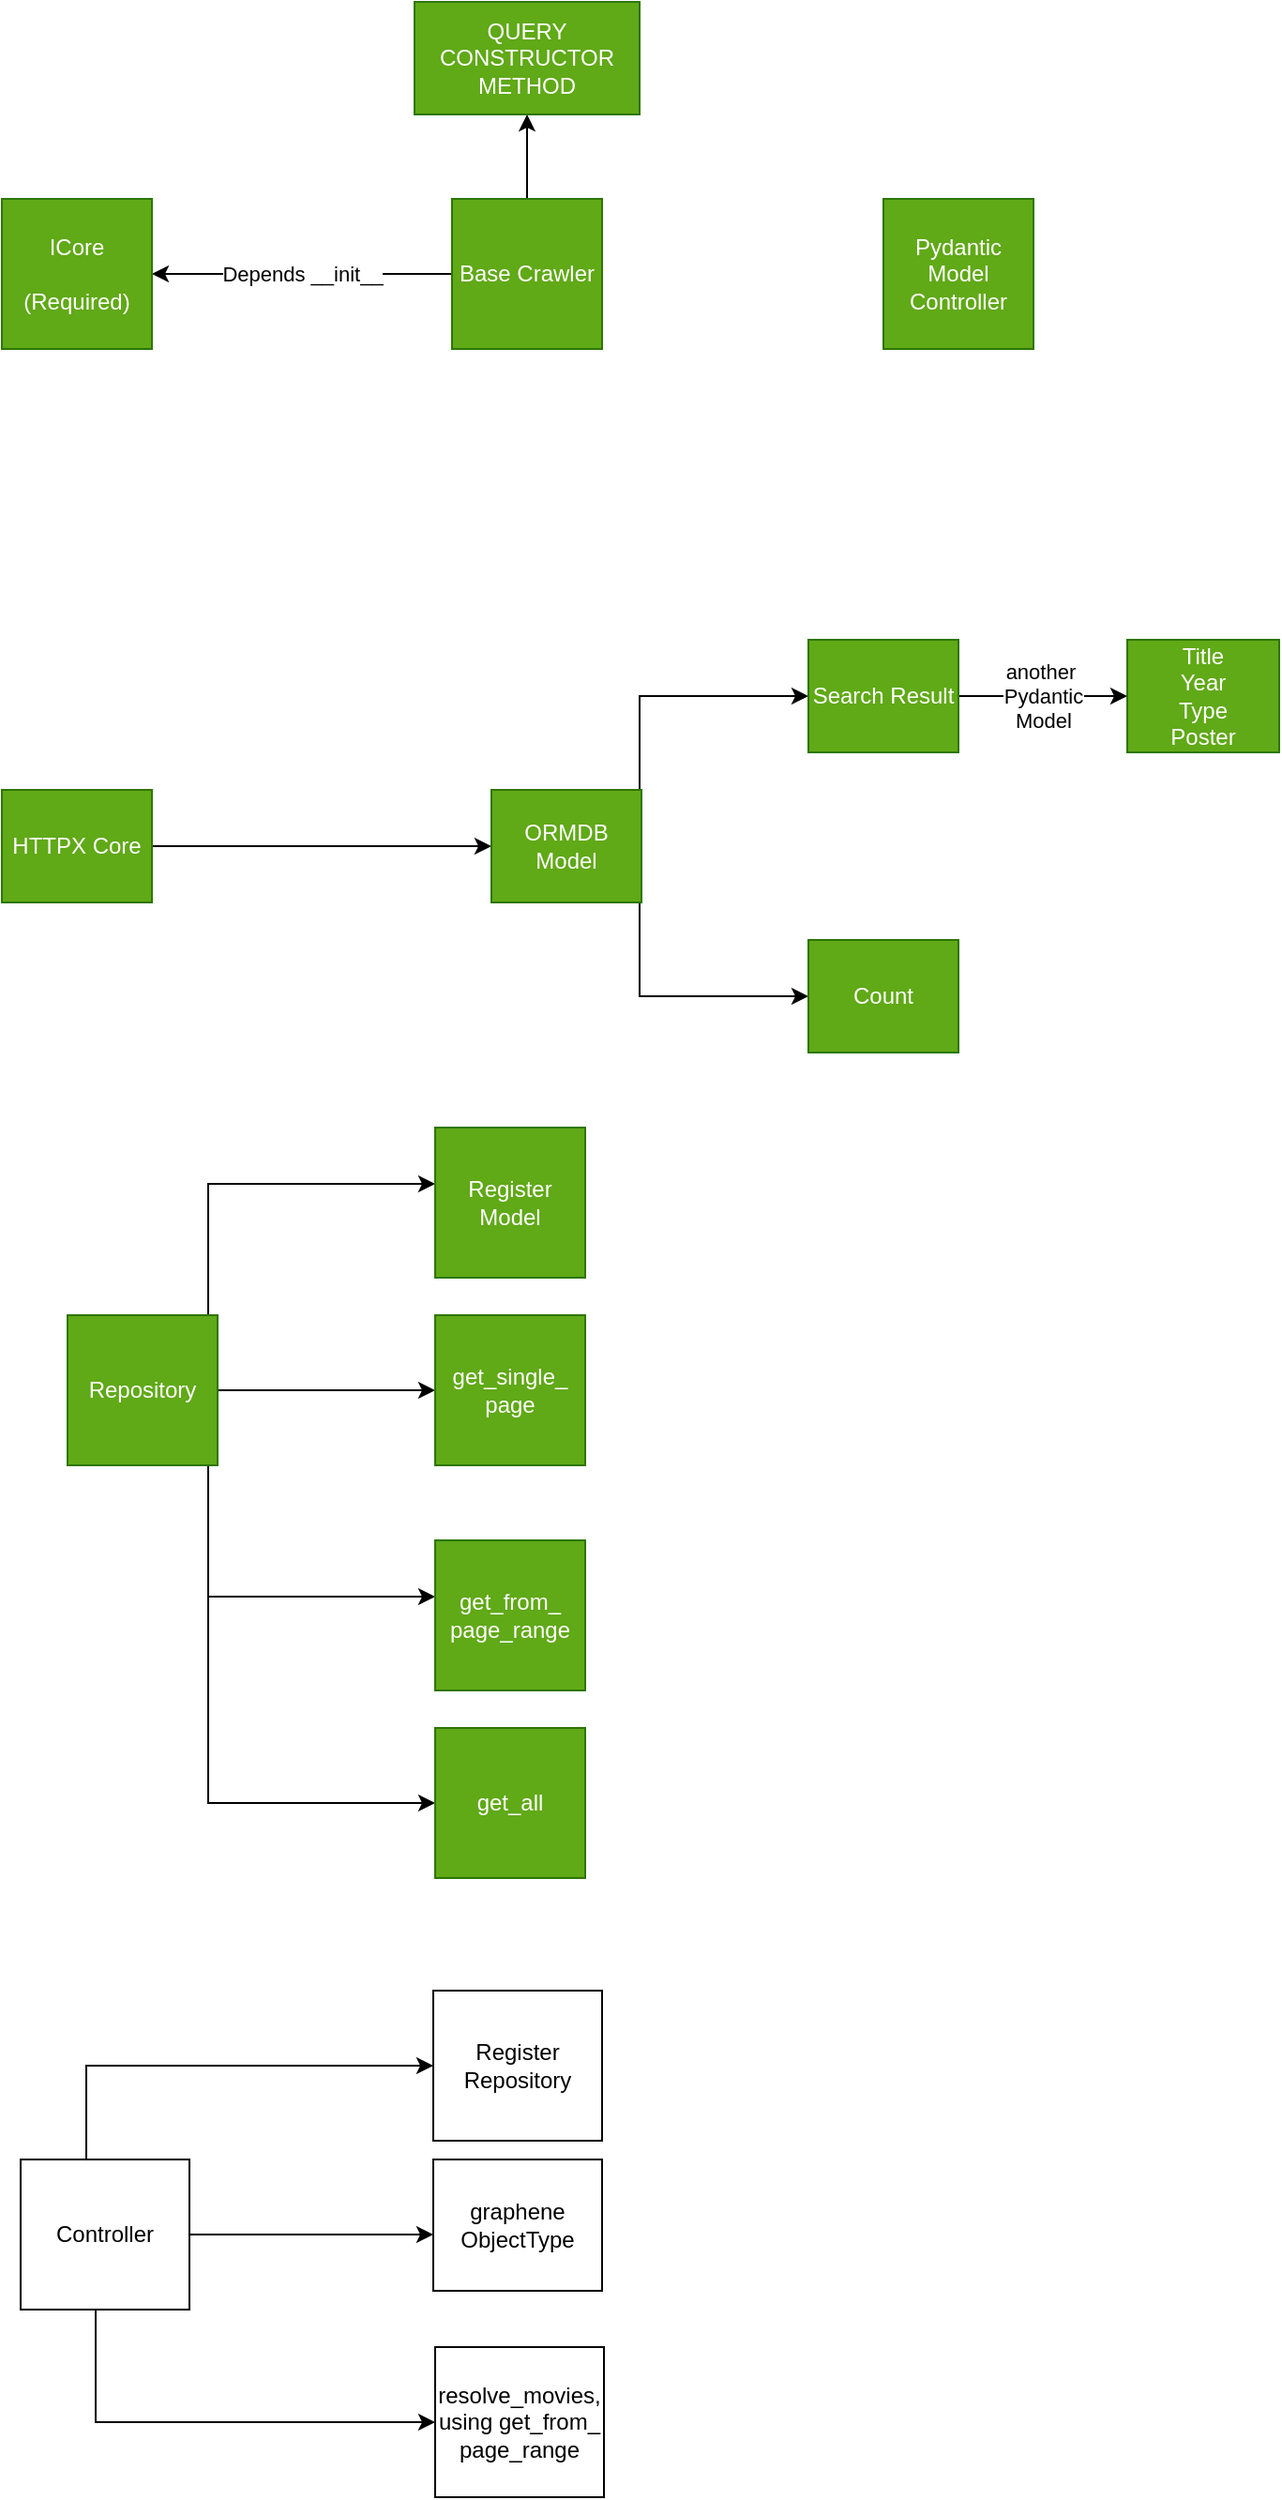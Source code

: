 <mxfile version="21.3.2" type="device">
  <diagram id="C5RBs43oDa-KdzZeNtuy" name="Page-1">
    <mxGraphModel dx="1434" dy="788" grid="1" gridSize="10" guides="1" tooltips="1" connect="1" arrows="1" fold="1" page="1" pageScale="1" pageWidth="827" pageHeight="1169" math="0" shadow="0">
      <root>
        <mxCell id="WIyWlLk6GJQsqaUBKTNV-0" />
        <mxCell id="WIyWlLk6GJQsqaUBKTNV-1" parent="WIyWlLk6GJQsqaUBKTNV-0" />
        <mxCell id="W61sUWY-WDGXHTRZNIP2-27" value="Depends __init__" style="edgeStyle=orthogonalEdgeStyle;rounded=0;orthogonalLoop=1;jettySize=auto;html=1;" parent="WIyWlLk6GJQsqaUBKTNV-1" source="W61sUWY-WDGXHTRZNIP2-22" target="W61sUWY-WDGXHTRZNIP2-26" edge="1">
          <mxGeometry relative="1" as="geometry" />
        </mxCell>
        <mxCell id="W61sUWY-WDGXHTRZNIP2-40" value="" style="edgeStyle=orthogonalEdgeStyle;rounded=0;orthogonalLoop=1;jettySize=auto;html=1;" parent="WIyWlLk6GJQsqaUBKTNV-1" source="W61sUWY-WDGXHTRZNIP2-22" target="W61sUWY-WDGXHTRZNIP2-39" edge="1">
          <mxGeometry relative="1" as="geometry" />
        </mxCell>
        <mxCell id="W61sUWY-WDGXHTRZNIP2-22" value="Base Crawler" style="whiteSpace=wrap;html=1;aspect=fixed;fillColor=#60a917;fontColor=#ffffff;strokeColor=#2D7600;" parent="WIyWlLk6GJQsqaUBKTNV-1" vertex="1">
          <mxGeometry x="280" y="115" width="80" height="80" as="geometry" />
        </mxCell>
        <mxCell id="W61sUWY-WDGXHTRZNIP2-24" value="Pydantic Model Controller" style="whiteSpace=wrap;html=1;aspect=fixed;fillColor=#60a917;fontColor=#ffffff;strokeColor=#2D7600;" parent="WIyWlLk6GJQsqaUBKTNV-1" vertex="1">
          <mxGeometry x="510" y="115" width="80" height="80" as="geometry" />
        </mxCell>
        <mxCell id="W61sUWY-WDGXHTRZNIP2-26" value="ICore&lt;br&gt;&lt;br&gt;(Required)" style="whiteSpace=wrap;html=1;aspect=fixed;fillColor=#60a917;fontColor=#ffffff;strokeColor=#2D7600;" parent="WIyWlLk6GJQsqaUBKTNV-1" vertex="1">
          <mxGeometry x="40" y="115" width="80" height="80" as="geometry" />
        </mxCell>
        <mxCell id="W61sUWY-WDGXHTRZNIP2-53" value="" style="edgeStyle=orthogonalEdgeStyle;rounded=0;orthogonalLoop=1;jettySize=auto;html=1;" parent="WIyWlLk6GJQsqaUBKTNV-1" source="W61sUWY-WDGXHTRZNIP2-33" target="W61sUWY-WDGXHTRZNIP2-52" edge="1">
          <mxGeometry relative="1" as="geometry">
            <Array as="points">
              <mxPoint x="170" y="460" />
              <mxPoint x="170" y="460" />
            </Array>
          </mxGeometry>
        </mxCell>
        <mxCell id="W61sUWY-WDGXHTRZNIP2-33" value="HTTPX Core" style="rounded=0;whiteSpace=wrap;html=1;fillColor=#60a917;fontColor=#ffffff;strokeColor=#2D7600;" parent="WIyWlLk6GJQsqaUBKTNV-1" vertex="1">
          <mxGeometry x="40" y="430" width="80" height="60" as="geometry" />
        </mxCell>
        <mxCell id="W61sUWY-WDGXHTRZNIP2-39" value="QUERY CONSTRUCTOR&lt;br&gt;METHOD" style="rounded=0;whiteSpace=wrap;html=1;fillColor=#60a917;fontColor=#ffffff;strokeColor=#2D7600;" parent="WIyWlLk6GJQsqaUBKTNV-1" vertex="1">
          <mxGeometry x="260" y="10" width="120" height="60" as="geometry" />
        </mxCell>
        <mxCell id="W61sUWY-WDGXHTRZNIP2-60" value="" style="edgeStyle=orthogonalEdgeStyle;rounded=0;orthogonalLoop=1;jettySize=auto;html=1;" parent="WIyWlLk6GJQsqaUBKTNV-1" source="W61sUWY-WDGXHTRZNIP2-52" target="W61sUWY-WDGXHTRZNIP2-59" edge="1">
          <mxGeometry relative="1" as="geometry">
            <Array as="points">
              <mxPoint x="380" y="380" />
            </Array>
          </mxGeometry>
        </mxCell>
        <mxCell id="W61sUWY-WDGXHTRZNIP2-63" value="" style="edgeStyle=orthogonalEdgeStyle;rounded=0;orthogonalLoop=1;jettySize=auto;html=1;" parent="WIyWlLk6GJQsqaUBKTNV-1" source="W61sUWY-WDGXHTRZNIP2-52" target="W61sUWY-WDGXHTRZNIP2-62" edge="1">
          <mxGeometry relative="1" as="geometry">
            <Array as="points">
              <mxPoint x="380" y="540" />
            </Array>
          </mxGeometry>
        </mxCell>
        <mxCell id="W61sUWY-WDGXHTRZNIP2-52" value="ORMDB Model" style="rounded=0;whiteSpace=wrap;html=1;fillColor=#60a917;fontColor=#ffffff;strokeColor=#2D7600;" parent="WIyWlLk6GJQsqaUBKTNV-1" vertex="1">
          <mxGeometry x="301" y="430" width="80" height="60" as="geometry" />
        </mxCell>
        <mxCell id="W61sUWY-WDGXHTRZNIP2-57" value="Title&lt;br&gt;Year&lt;br&gt;Type&lt;br&gt;Poster" style="rounded=0;whiteSpace=wrap;html=1;fillColor=#60a917;fontColor=#ffffff;strokeColor=#2D7600;" parent="WIyWlLk6GJQsqaUBKTNV-1" vertex="1">
          <mxGeometry x="640" y="350" width="81" height="60" as="geometry" />
        </mxCell>
        <mxCell id="W61sUWY-WDGXHTRZNIP2-61" value="another&amp;nbsp;&lt;br&gt;Pydantic&lt;br&gt;Model" style="edgeStyle=orthogonalEdgeStyle;rounded=0;orthogonalLoop=1;jettySize=auto;html=1;" parent="WIyWlLk6GJQsqaUBKTNV-1" source="W61sUWY-WDGXHTRZNIP2-59" target="W61sUWY-WDGXHTRZNIP2-57" edge="1">
          <mxGeometry relative="1" as="geometry" />
        </mxCell>
        <mxCell id="W61sUWY-WDGXHTRZNIP2-59" value="Search Result" style="rounded=0;whiteSpace=wrap;html=1;fillColor=#60a917;fontColor=#ffffff;strokeColor=#2D7600;" parent="WIyWlLk6GJQsqaUBKTNV-1" vertex="1">
          <mxGeometry x="470" y="350" width="80" height="60" as="geometry" />
        </mxCell>
        <mxCell id="W61sUWY-WDGXHTRZNIP2-62" value="Count" style="rounded=0;whiteSpace=wrap;html=1;fillColor=#60a917;fontColor=#ffffff;strokeColor=#2D7600;" parent="WIyWlLk6GJQsqaUBKTNV-1" vertex="1">
          <mxGeometry x="470" y="510" width="80" height="60" as="geometry" />
        </mxCell>
        <mxCell id="W61sUWY-WDGXHTRZNIP2-66" value="" style="edgeStyle=orthogonalEdgeStyle;rounded=0;orthogonalLoop=1;jettySize=auto;html=1;" parent="WIyWlLk6GJQsqaUBKTNV-1" source="W61sUWY-WDGXHTRZNIP2-64" target="W61sUWY-WDGXHTRZNIP2-65" edge="1">
          <mxGeometry relative="1" as="geometry">
            <Array as="points">
              <mxPoint x="150" y="640" />
            </Array>
          </mxGeometry>
        </mxCell>
        <mxCell id="W61sUWY-WDGXHTRZNIP2-71" value="" style="edgeStyle=orthogonalEdgeStyle;rounded=0;orthogonalLoop=1;jettySize=auto;html=1;" parent="WIyWlLk6GJQsqaUBKTNV-1" source="W61sUWY-WDGXHTRZNIP2-64" target="W61sUWY-WDGXHTRZNIP2-70" edge="1">
          <mxGeometry relative="1" as="geometry">
            <Array as="points">
              <mxPoint x="240" y="750" />
              <mxPoint x="240" y="750" />
            </Array>
          </mxGeometry>
        </mxCell>
        <mxCell id="W61sUWY-WDGXHTRZNIP2-73" value="" style="edgeStyle=orthogonalEdgeStyle;rounded=0;orthogonalLoop=1;jettySize=auto;html=1;" parent="WIyWlLk6GJQsqaUBKTNV-1" source="W61sUWY-WDGXHTRZNIP2-64" target="W61sUWY-WDGXHTRZNIP2-72" edge="1">
          <mxGeometry relative="1" as="geometry">
            <Array as="points">
              <mxPoint x="150" y="860" />
            </Array>
          </mxGeometry>
        </mxCell>
        <mxCell id="W61sUWY-WDGXHTRZNIP2-86" value="" style="edgeStyle=orthogonalEdgeStyle;rounded=0;orthogonalLoop=1;jettySize=auto;html=1;" parent="WIyWlLk6GJQsqaUBKTNV-1" source="W61sUWY-WDGXHTRZNIP2-64" target="W61sUWY-WDGXHTRZNIP2-85" edge="1">
          <mxGeometry relative="1" as="geometry">
            <Array as="points">
              <mxPoint x="150" y="970" />
            </Array>
          </mxGeometry>
        </mxCell>
        <mxCell id="W61sUWY-WDGXHTRZNIP2-64" value="Repository" style="whiteSpace=wrap;html=1;aspect=fixed;fillColor=#60a917;fontColor=#ffffff;strokeColor=#2D7600;" parent="WIyWlLk6GJQsqaUBKTNV-1" vertex="1">
          <mxGeometry x="75" y="710" width="80" height="80" as="geometry" />
        </mxCell>
        <mxCell id="W61sUWY-WDGXHTRZNIP2-65" value="Register Model" style="whiteSpace=wrap;html=1;aspect=fixed;fillColor=#60a917;fontColor=#ffffff;strokeColor=#2D7600;" parent="WIyWlLk6GJQsqaUBKTNV-1" vertex="1">
          <mxGeometry x="271" y="610" width="80" height="80" as="geometry" />
        </mxCell>
        <mxCell id="W61sUWY-WDGXHTRZNIP2-70" value="get_single_&lt;br&gt;page" style="whiteSpace=wrap;html=1;aspect=fixed;fillColor=#60a917;fontColor=#ffffff;strokeColor=#2D7600;" parent="WIyWlLk6GJQsqaUBKTNV-1" vertex="1">
          <mxGeometry x="271" y="710" width="80" height="80" as="geometry" />
        </mxCell>
        <mxCell id="W61sUWY-WDGXHTRZNIP2-72" value="get_from_&lt;br&gt;page_range" style="whiteSpace=wrap;html=1;aspect=fixed;fillColor=#60a917;fontColor=#ffffff;strokeColor=#2D7600;" parent="WIyWlLk6GJQsqaUBKTNV-1" vertex="1">
          <mxGeometry x="271" y="830" width="80" height="80" as="geometry" />
        </mxCell>
        <mxCell id="W61sUWY-WDGXHTRZNIP2-80" value="" style="edgeStyle=orthogonalEdgeStyle;rounded=0;orthogonalLoop=1;jettySize=auto;html=1;" parent="WIyWlLk6GJQsqaUBKTNV-1" source="W61sUWY-WDGXHTRZNIP2-76" target="W61sUWY-WDGXHTRZNIP2-79" edge="1">
          <mxGeometry relative="1" as="geometry">
            <Array as="points">
              <mxPoint x="85" y="1110" />
            </Array>
          </mxGeometry>
        </mxCell>
        <mxCell id="W61sUWY-WDGXHTRZNIP2-82" value="" style="edgeStyle=orthogonalEdgeStyle;rounded=0;orthogonalLoop=1;jettySize=auto;html=1;" parent="WIyWlLk6GJQsqaUBKTNV-1" source="W61sUWY-WDGXHTRZNIP2-76" target="W61sUWY-WDGXHTRZNIP2-81" edge="1">
          <mxGeometry relative="1" as="geometry">
            <Array as="points">
              <mxPoint x="170" y="1200" />
              <mxPoint x="170" y="1200" />
            </Array>
          </mxGeometry>
        </mxCell>
        <mxCell id="W61sUWY-WDGXHTRZNIP2-84" value="" style="edgeStyle=orthogonalEdgeStyle;rounded=0;orthogonalLoop=1;jettySize=auto;html=1;" parent="WIyWlLk6GJQsqaUBKTNV-1" source="W61sUWY-WDGXHTRZNIP2-76" target="W61sUWY-WDGXHTRZNIP2-83" edge="1">
          <mxGeometry relative="1" as="geometry">
            <Array as="points">
              <mxPoint x="90" y="1300" />
            </Array>
          </mxGeometry>
        </mxCell>
        <mxCell id="W61sUWY-WDGXHTRZNIP2-76" value="Controller" style="rounded=0;whiteSpace=wrap;html=1;" parent="WIyWlLk6GJQsqaUBKTNV-1" vertex="1">
          <mxGeometry x="50" y="1160" width="90" height="80" as="geometry" />
        </mxCell>
        <mxCell id="W61sUWY-WDGXHTRZNIP2-79" value="Register Repository" style="rounded=0;whiteSpace=wrap;html=1;" parent="WIyWlLk6GJQsqaUBKTNV-1" vertex="1">
          <mxGeometry x="270" y="1070" width="90" height="80" as="geometry" />
        </mxCell>
        <mxCell id="W61sUWY-WDGXHTRZNIP2-81" value="graphene&lt;br&gt;ObjectType" style="rounded=0;whiteSpace=wrap;html=1;" parent="WIyWlLk6GJQsqaUBKTNV-1" vertex="1">
          <mxGeometry x="270" y="1160" width="90" height="70" as="geometry" />
        </mxCell>
        <mxCell id="W61sUWY-WDGXHTRZNIP2-83" value="resolve_movies, using get_from_&lt;br style=&quot;border-color: var(--border-color);&quot;&gt;page_range" style="rounded=0;whiteSpace=wrap;html=1;" parent="WIyWlLk6GJQsqaUBKTNV-1" vertex="1">
          <mxGeometry x="271" y="1260" width="90" height="80" as="geometry" />
        </mxCell>
        <mxCell id="W61sUWY-WDGXHTRZNIP2-85" value="get_all" style="whiteSpace=wrap;html=1;aspect=fixed;fillColor=#60a917;fontColor=#ffffff;strokeColor=#2D7600;" parent="WIyWlLk6GJQsqaUBKTNV-1" vertex="1">
          <mxGeometry x="271" y="930" width="80" height="80" as="geometry" />
        </mxCell>
      </root>
    </mxGraphModel>
  </diagram>
</mxfile>

